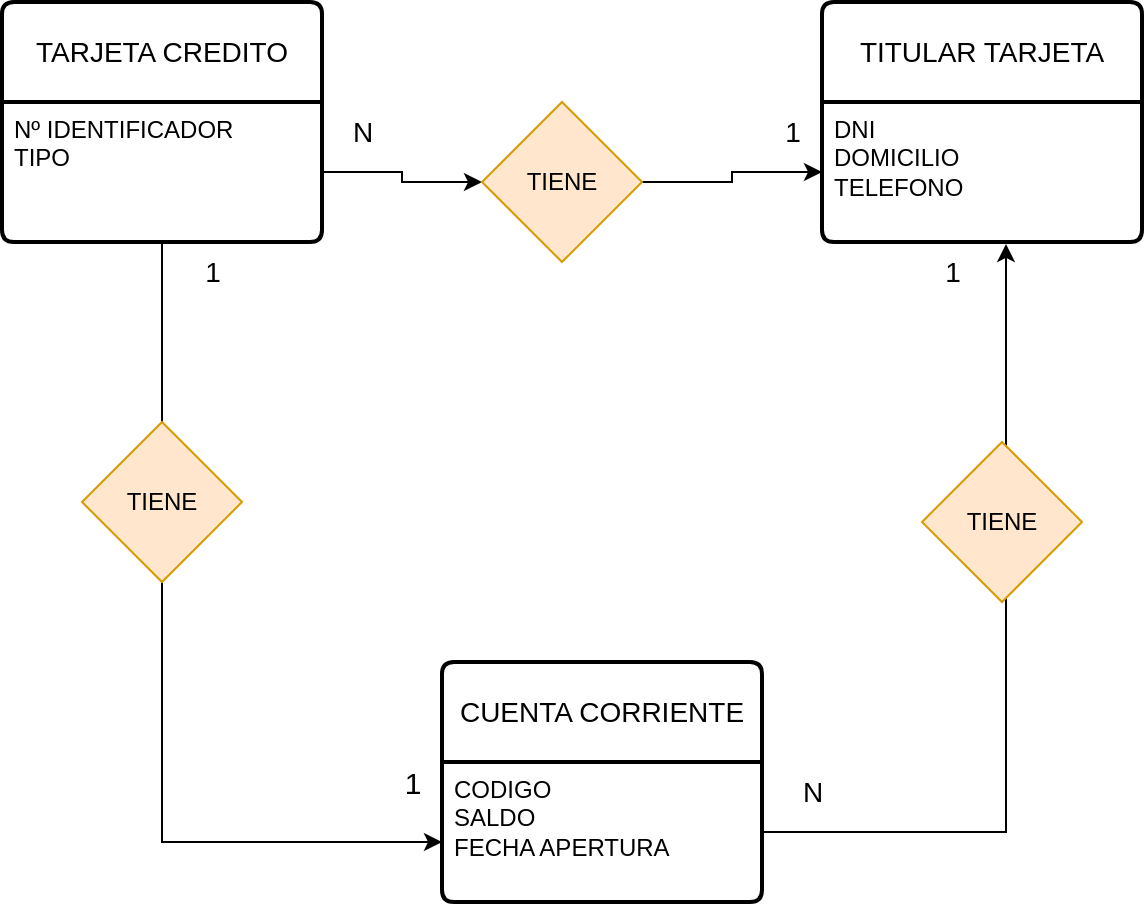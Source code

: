 <mxfile version="28.2.5">
  <diagram name="Página-1" id="76__C3p2Su4XUI3oNCYm">
    <mxGraphModel dx="1426" dy="754" grid="1" gridSize="10" guides="1" tooltips="1" connect="1" arrows="1" fold="1" page="1" pageScale="1" pageWidth="827" pageHeight="1169" math="0" shadow="0">
      <root>
        <mxCell id="0" />
        <mxCell id="1" parent="0" />
        <mxCell id="u2wDTAQmI6IiEvWSd3CU-1" value="TARJETA CREDITO" style="swimlane;childLayout=stackLayout;horizontal=1;startSize=50;horizontalStack=0;rounded=1;fontSize=14;fontStyle=0;strokeWidth=2;resizeParent=0;resizeLast=1;shadow=0;dashed=0;align=center;arcSize=4;whiteSpace=wrap;html=1;" vertex="1" parent="1">
          <mxGeometry x="60" y="100" width="160" height="120" as="geometry" />
        </mxCell>
        <mxCell id="u2wDTAQmI6IiEvWSd3CU-2" value="&lt;div&gt;Nº IDENTIFICADOR&lt;/div&gt;&lt;div&gt;TIPO&lt;/div&gt;&lt;div&gt;&lt;br&gt;&lt;/div&gt;" style="align=left;strokeColor=none;fillColor=none;spacingLeft=4;spacingRight=4;fontSize=12;verticalAlign=top;resizable=0;rotatable=0;part=1;html=1;whiteSpace=wrap;" vertex="1" parent="u2wDTAQmI6IiEvWSd3CU-1">
          <mxGeometry y="50" width="160" height="70" as="geometry" />
        </mxCell>
        <mxCell id="u2wDTAQmI6IiEvWSd3CU-3" value="TITULAR TARJETA" style="swimlane;childLayout=stackLayout;horizontal=1;startSize=50;horizontalStack=0;rounded=1;fontSize=14;fontStyle=0;strokeWidth=2;resizeParent=0;resizeLast=1;shadow=0;dashed=0;align=center;arcSize=4;whiteSpace=wrap;html=1;" vertex="1" parent="1">
          <mxGeometry x="470" y="100" width="160" height="120" as="geometry" />
        </mxCell>
        <mxCell id="u2wDTAQmI6IiEvWSd3CU-4" value="&lt;div&gt;DNI&lt;/div&gt;&lt;div&gt;DOMICILIO&lt;/div&gt;&lt;div&gt;TELEFONO&lt;br&gt;&lt;/div&gt;&lt;div&gt;&lt;br&gt;&lt;/div&gt;" style="align=left;strokeColor=none;fillColor=none;spacingLeft=4;spacingRight=4;fontSize=12;verticalAlign=top;resizable=0;rotatable=0;part=1;html=1;whiteSpace=wrap;" vertex="1" parent="u2wDTAQmI6IiEvWSd3CU-3">
          <mxGeometry y="50" width="160" height="70" as="geometry" />
        </mxCell>
        <mxCell id="u2wDTAQmI6IiEvWSd3CU-5" value="CUENTA CORRIENTE" style="swimlane;childLayout=stackLayout;horizontal=1;startSize=50;horizontalStack=0;rounded=1;fontSize=14;fontStyle=0;strokeWidth=2;resizeParent=0;resizeLast=1;shadow=0;dashed=0;align=center;arcSize=4;whiteSpace=wrap;html=1;" vertex="1" parent="1">
          <mxGeometry x="280" y="430" width="160" height="120" as="geometry" />
        </mxCell>
        <mxCell id="u2wDTAQmI6IiEvWSd3CU-6" value="&lt;div&gt;CODIGO&lt;/div&gt;&lt;div&gt;SALDO&lt;/div&gt;&lt;div&gt;FECHA APERTURA&lt;br&gt;&lt;/div&gt;" style="align=left;strokeColor=none;fillColor=none;spacingLeft=4;spacingRight=4;fontSize=12;verticalAlign=top;resizable=0;rotatable=0;part=1;html=1;whiteSpace=wrap;" vertex="1" parent="u2wDTAQmI6IiEvWSd3CU-5">
          <mxGeometry y="50" width="160" height="70" as="geometry" />
        </mxCell>
        <mxCell id="u2wDTAQmI6IiEvWSd3CU-8" value="1" style="text;html=1;align=center;verticalAlign=middle;resizable=0;points=[];autosize=1;strokeColor=none;fillColor=none;fontSize=14;" vertex="1" parent="1">
          <mxGeometry x="440" y="150" width="30" height="30" as="geometry" />
        </mxCell>
        <mxCell id="u2wDTAQmI6IiEvWSd3CU-11" value="N" style="text;html=1;align=center;verticalAlign=middle;resizable=0;points=[];autosize=1;strokeColor=none;fillColor=none;fontSize=14;" vertex="1" parent="1">
          <mxGeometry x="225" y="150" width="30" height="30" as="geometry" />
        </mxCell>
        <mxCell id="u2wDTAQmI6IiEvWSd3CU-12" value="1" style="text;html=1;align=center;verticalAlign=middle;resizable=0;points=[];autosize=1;strokeColor=none;fillColor=none;fontSize=15;" vertex="1" parent="1">
          <mxGeometry x="250" y="475" width="30" height="30" as="geometry" />
        </mxCell>
        <mxCell id="u2wDTAQmI6IiEvWSd3CU-13" value="1" style="text;html=1;align=center;verticalAlign=middle;resizable=0;points=[];autosize=1;strokeColor=none;fillColor=none;fontSize=14;" vertex="1" parent="1">
          <mxGeometry x="150" y="220" width="30" height="30" as="geometry" />
        </mxCell>
        <mxCell id="u2wDTAQmI6IiEvWSd3CU-14" style="edgeStyle=orthogonalEdgeStyle;rounded=0;orthogonalLoop=1;jettySize=auto;html=1;entryX=0;entryY=0.75;entryDx=0;entryDy=0;" edge="1" parent="1" source="u2wDTAQmI6IiEvWSd3CU-2" target="u2wDTAQmI6IiEvWSd3CU-5">
          <mxGeometry relative="1" as="geometry">
            <mxPoint x="140" y="520" as="targetPoint" />
            <Array as="points">
              <mxPoint x="140" y="520" />
            </Array>
          </mxGeometry>
        </mxCell>
        <mxCell id="u2wDTAQmI6IiEvWSd3CU-15" style="edgeStyle=orthogonalEdgeStyle;rounded=0;orthogonalLoop=1;jettySize=auto;html=1;entryX=0.575;entryY=1.014;entryDx=0;entryDy=0;entryPerimeter=0;" edge="1" parent="1" source="u2wDTAQmI6IiEvWSd3CU-6" target="u2wDTAQmI6IiEvWSd3CU-4">
          <mxGeometry relative="1" as="geometry" />
        </mxCell>
        <mxCell id="u2wDTAQmI6IiEvWSd3CU-16" value="1" style="text;html=1;align=center;verticalAlign=middle;resizable=0;points=[];autosize=1;strokeColor=none;fillColor=none;fontSize=14;" vertex="1" parent="1">
          <mxGeometry x="520" y="220" width="30" height="30" as="geometry" />
        </mxCell>
        <mxCell id="u2wDTAQmI6IiEvWSd3CU-17" value="N" style="text;html=1;align=center;verticalAlign=middle;resizable=0;points=[];autosize=1;strokeColor=none;fillColor=none;fontSize=14;" vertex="1" parent="1">
          <mxGeometry x="450" y="480" width="30" height="30" as="geometry" />
        </mxCell>
        <mxCell id="u2wDTAQmI6IiEvWSd3CU-18" style="edgeStyle=orthogonalEdgeStyle;rounded=0;orthogonalLoop=1;jettySize=auto;html=1;entryX=0;entryY=0.5;entryDx=0;entryDy=0;" edge="1" parent="1" source="u2wDTAQmI6IiEvWSd3CU-21" target="u2wDTAQmI6IiEvWSd3CU-4">
          <mxGeometry relative="1" as="geometry" />
        </mxCell>
        <mxCell id="u2wDTAQmI6IiEvWSd3CU-19" value="TIENE" style="rhombus;whiteSpace=wrap;html=1;fillColor=#ffe6cc;strokeColor=#d79b00;" vertex="1" parent="1">
          <mxGeometry x="100" y="310" width="80" height="80" as="geometry" />
        </mxCell>
        <mxCell id="u2wDTAQmI6IiEvWSd3CU-22" value="" style="edgeStyle=orthogonalEdgeStyle;rounded=0;orthogonalLoop=1;jettySize=auto;html=1;entryX=0;entryY=0.5;entryDx=0;entryDy=0;" edge="1" parent="1" source="u2wDTAQmI6IiEvWSd3CU-2" target="u2wDTAQmI6IiEvWSd3CU-21">
          <mxGeometry relative="1" as="geometry">
            <mxPoint x="220" y="185" as="sourcePoint" />
            <mxPoint x="470" y="185" as="targetPoint" />
          </mxGeometry>
        </mxCell>
        <mxCell id="u2wDTAQmI6IiEvWSd3CU-21" value="TIENE" style="rhombus;whiteSpace=wrap;html=1;fillColor=#ffe6cc;strokeColor=#d79b00;" vertex="1" parent="1">
          <mxGeometry x="300" y="150" width="80" height="80" as="geometry" />
        </mxCell>
        <mxCell id="u2wDTAQmI6IiEvWSd3CU-23" value="TIENE" style="rhombus;whiteSpace=wrap;html=1;fillColor=#ffe6cc;strokeColor=#d79b00;" vertex="1" parent="1">
          <mxGeometry x="520" y="320" width="80" height="80" as="geometry" />
        </mxCell>
      </root>
    </mxGraphModel>
  </diagram>
</mxfile>
